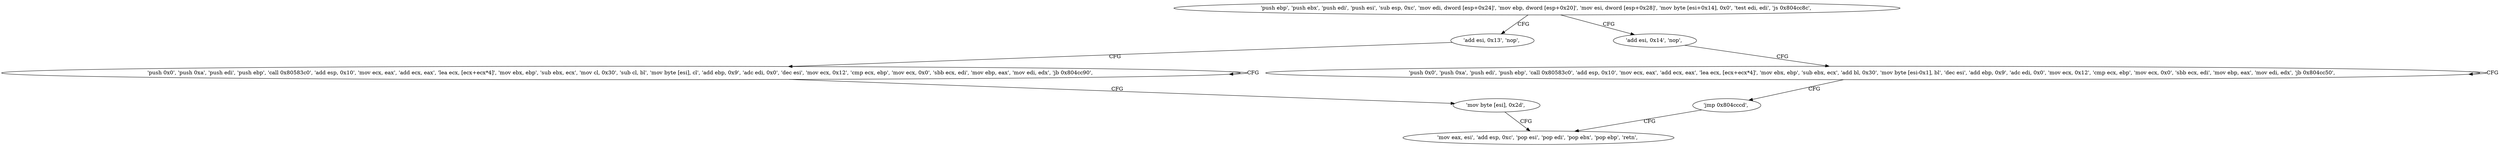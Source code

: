 digraph "func" {
"134532144" [label = "'push ebp', 'push ebx', 'push edi', 'push esi', 'sub esp, 0xc', 'mov edi, dword [esp+0x24]', 'mov ebp, dword [esp+0x20]', 'mov esi, dword [esp+0x28]', 'mov byte [esi+0x14], 0x0', 'test edi, edi', 'js 0x804cc8c', " ]
"134532236" [label = "'add esi, 0x13', 'nop', " ]
"134532171" [label = "'add esi, 0x14', 'nop', " ]
"134532240" [label = "'push 0x0', 'push 0xa', 'push edi', 'push ebp', 'call 0x80583c0', 'add esp, 0x10', 'mov ecx, eax', 'add ecx, eax', 'lea ecx, [ecx+ecx*4]', 'mov ebx, ebp', 'sub ebx, ecx', 'mov cl, 0x30', 'sub cl, bl', 'mov byte [esi], cl', 'add ebp, 0x9', 'adc edi, 0x0', 'dec esi', 'mov ecx, 0x12', 'cmp ecx, ebp', 'mov ecx, 0x0', 'sbb ecx, edi', 'mov ebp, eax', 'mov edi, edx', 'jb 0x804cc90', " ]
"134532176" [label = "'push 0x0', 'push 0xa', 'push edi', 'push ebp', 'call 0x80583c0', 'add esp, 0x10', 'mov ecx, eax', 'add ecx, eax', 'lea ecx, [ecx+ecx*4]', 'mov ebx, ebp', 'sub ebx, ecx', 'add bl, 0x30', 'mov byte [esi-0x1], bl', 'dec esi', 'add ebp, 0x9', 'adc edi, 0x0', 'mov ecx, 0x12', 'cmp ecx, ebp', 'mov ecx, 0x0', 'sbb ecx, edi', 'mov ebp, eax', 'mov edi, edx', 'jb 0x804cc50', " ]
"134532298" [label = "'mov byte [esi], 0x2d', " ]
"134532301" [label = "'mov eax, esi', 'add esp, 0xc', 'pop esi', 'pop edi', 'pop ebx', 'pop ebp', 'retn', " ]
"134532234" [label = "'jmp 0x804cccd', " ]
"134532144" -> "134532236" [ label = "CFG" ]
"134532144" -> "134532171" [ label = "CFG" ]
"134532236" -> "134532240" [ label = "CFG" ]
"134532171" -> "134532176" [ label = "CFG" ]
"134532240" -> "134532240" [ label = "CFG" ]
"134532240" -> "134532298" [ label = "CFG" ]
"134532176" -> "134532176" [ label = "CFG" ]
"134532176" -> "134532234" [ label = "CFG" ]
"134532298" -> "134532301" [ label = "CFG" ]
"134532234" -> "134532301" [ label = "CFG" ]
}
